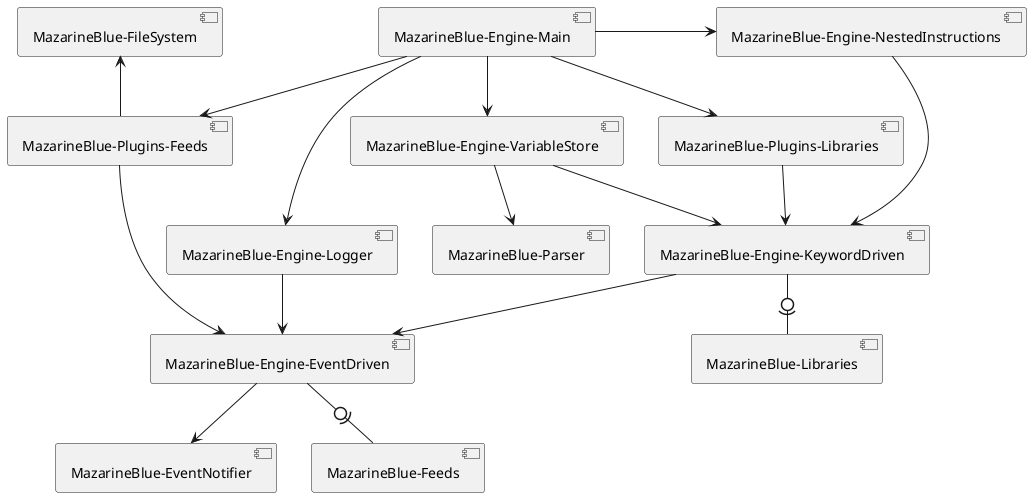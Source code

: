 @startuml
skinparam componentStyle uml2

[MazarineBlue-Plugins-Feeds]-->[MazarineBlue-Engine-EventDriven]
[MazarineBlue-Plugins-Feeds]-up->[MazarineBlue-FileSystem]
[MazarineBlue-Plugins-Libraries]-->[MazarineBlue-Engine-KeywordDriven]

[MazarineBlue-Engine-Main]-->[MazarineBlue-Engine-Logger]
[MazarineBlue-Engine-Main]-->[MazarineBlue-Engine-VariableStore]
[MazarineBlue-Engine-Main]-->[MazarineBlue-Plugins-Feeds]
[MazarineBlue-Engine-Main]-->[MazarineBlue-Plugins-Libraries]
[MazarineBlue-Engine-Main]-right->[MazarineBlue-Engine-NestedInstructions]

[MazarineBlue-Engine-NestedInstructions]-->[MazarineBlue-Engine-KeywordDriven]

[MazarineBlue-Engine-Logger]-->[MazarineBlue-Engine-EventDriven]
[MazarineBlue-Engine-VariableStore]-->[MazarineBlue-Engine-KeywordDriven]
[MazarineBlue-Engine-VariableStore]-->[MazarineBlue-Parser]

[MazarineBlue-Engine-KeywordDriven]-->[MazarineBlue-Engine-EventDriven]
[MazarineBlue-Engine-EventDriven]-->[MazarineBlue-EventNotifier]

[MazarineBlue-Engine-KeywordDriven]-0)-[MazarineBlue-Libraries]
[MazarineBlue-Engine-EventDriven]-0)-[MazarineBlue-Feeds]
@enduml
